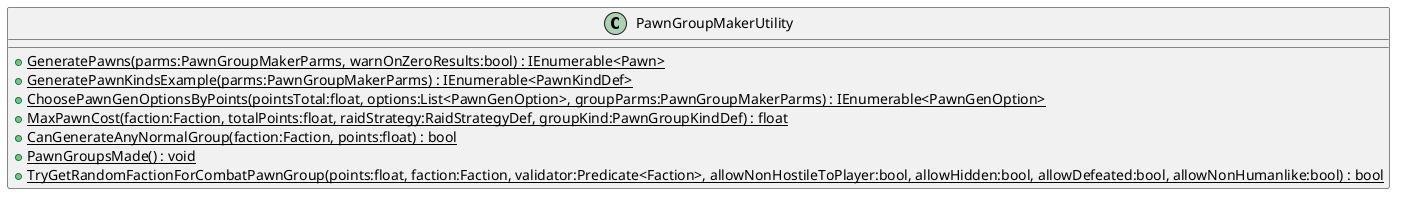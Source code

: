 @startuml
class PawnGroupMakerUtility {
    + {static} GeneratePawns(parms:PawnGroupMakerParms, warnOnZeroResults:bool) : IEnumerable<Pawn>
    + {static} GeneratePawnKindsExample(parms:PawnGroupMakerParms) : IEnumerable<PawnKindDef>
    + {static} ChoosePawnGenOptionsByPoints(pointsTotal:float, options:List<PawnGenOption>, groupParms:PawnGroupMakerParms) : IEnumerable<PawnGenOption>
    + {static} MaxPawnCost(faction:Faction, totalPoints:float, raidStrategy:RaidStrategyDef, groupKind:PawnGroupKindDef) : float
    + {static} CanGenerateAnyNormalGroup(faction:Faction, points:float) : bool
    + {static} PawnGroupsMade() : void
    + {static} TryGetRandomFactionForCombatPawnGroup(points:float, faction:Faction, validator:Predicate<Faction>, allowNonHostileToPlayer:bool, allowHidden:bool, allowDefeated:bool, allowNonHumanlike:bool) : bool
}
@enduml
